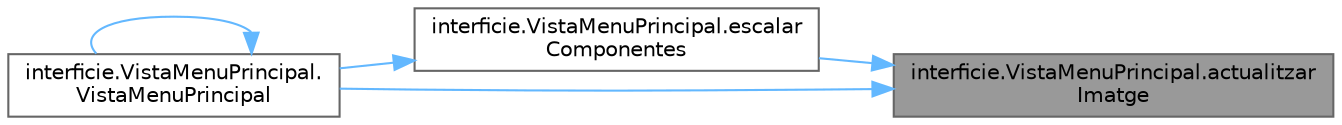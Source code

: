 digraph "interficie.VistaMenuPrincipal.actualitzarImatge"
{
 // INTERACTIVE_SVG=YES
 // LATEX_PDF_SIZE
  bgcolor="transparent";
  edge [fontname=Helvetica,fontsize=10,labelfontname=Helvetica,labelfontsize=10];
  node [fontname=Helvetica,fontsize=10,shape=box,height=0.2,width=0.4];
  rankdir="RL";
  Node1 [id="Node000001",label="interficie.VistaMenuPrincipal.actualitzar\lImatge",height=0.2,width=0.4,color="gray40", fillcolor="grey60", style="filled", fontcolor="black",tooltip="Actualitza la imatge del logotip amb una mida determinada."];
  Node1 -> Node2 [id="edge1_Node000001_Node000002",dir="back",color="steelblue1",style="solid",tooltip=" "];
  Node2 [id="Node000002",label="interficie.VistaMenuPrincipal.escalar\lComponentes",height=0.2,width=0.4,color="grey40", fillcolor="white", style="filled",URL="$classinterficie_1_1_vista_menu_principal.html#a9fd76252864d2ffce96870de1d9bbda8",tooltip="Escala tots els components gràfics en funció de la mida de la finestra."];
  Node2 -> Node3 [id="edge2_Node000002_Node000003",dir="back",color="steelblue1",style="solid",tooltip=" "];
  Node3 [id="Node000003",label="interficie.VistaMenuPrincipal.\lVistaMenuPrincipal",height=0.2,width=0.4,color="grey40", fillcolor="white", style="filled",URL="$classinterficie_1_1_vista_menu_principal.html#a1775070c5caab55f6464ec2fae506c4e",tooltip="Constructor de la classe VistaMenuPrincipal."];
  Node3 -> Node3 [id="edge3_Node000003_Node000003",dir="back",color="steelblue1",style="solid",tooltip=" "];
  Node1 -> Node3 [id="edge4_Node000001_Node000003",dir="back",color="steelblue1",style="solid",tooltip=" "];
}

